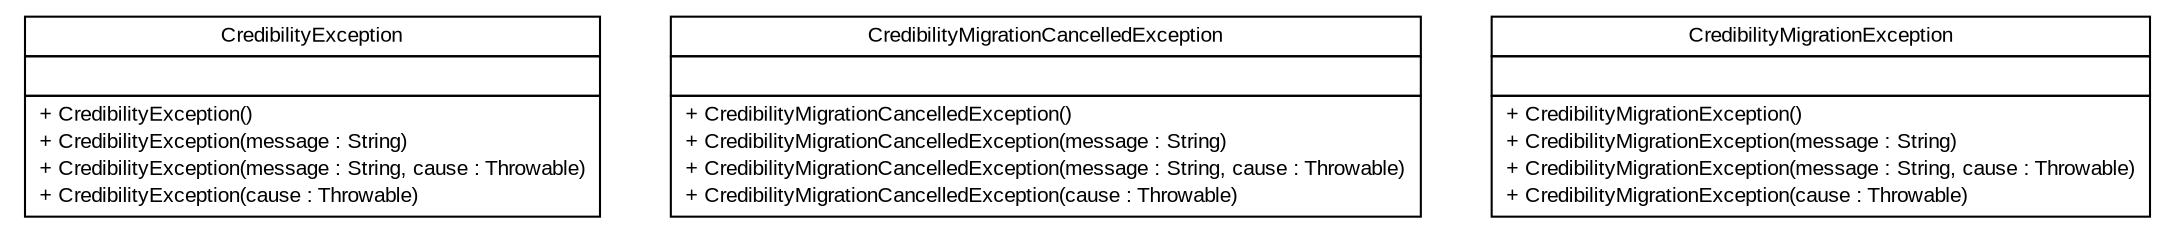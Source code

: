 #!/usr/local/bin/dot
#
# Class diagram 
# Generated by UMLGraph version R5_6-24-gf6e263 (http://www.umlgraph.org/)
#

digraph G {
	edge [fontname="arial",fontsize=10,labelfontname="arial",labelfontsize=10];
	node [fontname="arial",fontsize=10,shape=plaintext];
	nodesep=0.25;
	ranksep=0.5;
	// gov.sandia.cf.exceptions.CredibilityException
	c10753 [label=<<table title="gov.sandia.cf.exceptions.CredibilityException" border="0" cellborder="1" cellspacing="0" cellpadding="2" port="p" href="./CredibilityException.html">
		<tr><td><table border="0" cellspacing="0" cellpadding="1">
<tr><td align="center" balign="center"> CredibilityException </td></tr>
		</table></td></tr>
		<tr><td><table border="0" cellspacing="0" cellpadding="1">
<tr><td align="left" balign="left">  </td></tr>
		</table></td></tr>
		<tr><td><table border="0" cellspacing="0" cellpadding="1">
<tr><td align="left" balign="left"> + CredibilityException() </td></tr>
<tr><td align="left" balign="left"> + CredibilityException(message : String) </td></tr>
<tr><td align="left" balign="left"> + CredibilityException(message : String, cause : Throwable) </td></tr>
<tr><td align="left" balign="left"> + CredibilityException(cause : Throwable) </td></tr>
		</table></td></tr>
		</table>>, URL="./CredibilityException.html", fontname="arial", fontcolor="black", fontsize=10.0];
	// gov.sandia.cf.exceptions.CredibilityMigrationCancelledException
	c10754 [label=<<table title="gov.sandia.cf.exceptions.CredibilityMigrationCancelledException" border="0" cellborder="1" cellspacing="0" cellpadding="2" port="p" href="./CredibilityMigrationCancelledException.html">
		<tr><td><table border="0" cellspacing="0" cellpadding="1">
<tr><td align="center" balign="center"> CredibilityMigrationCancelledException </td></tr>
		</table></td></tr>
		<tr><td><table border="0" cellspacing="0" cellpadding="1">
<tr><td align="left" balign="left">  </td></tr>
		</table></td></tr>
		<tr><td><table border="0" cellspacing="0" cellpadding="1">
<tr><td align="left" balign="left"> + CredibilityMigrationCancelledException() </td></tr>
<tr><td align="left" balign="left"> + CredibilityMigrationCancelledException(message : String) </td></tr>
<tr><td align="left" balign="left"> + CredibilityMigrationCancelledException(message : String, cause : Throwable) </td></tr>
<tr><td align="left" balign="left"> + CredibilityMigrationCancelledException(cause : Throwable) </td></tr>
		</table></td></tr>
		</table>>, URL="./CredibilityMigrationCancelledException.html", fontname="arial", fontcolor="black", fontsize=10.0];
	// gov.sandia.cf.exceptions.CredibilityMigrationException
	c10755 [label=<<table title="gov.sandia.cf.exceptions.CredibilityMigrationException" border="0" cellborder="1" cellspacing="0" cellpadding="2" port="p" href="./CredibilityMigrationException.html">
		<tr><td><table border="0" cellspacing="0" cellpadding="1">
<tr><td align="center" balign="center"> CredibilityMigrationException </td></tr>
		</table></td></tr>
		<tr><td><table border="0" cellspacing="0" cellpadding="1">
<tr><td align="left" balign="left">  </td></tr>
		</table></td></tr>
		<tr><td><table border="0" cellspacing="0" cellpadding="1">
<tr><td align="left" balign="left"> + CredibilityMigrationException() </td></tr>
<tr><td align="left" balign="left"> + CredibilityMigrationException(message : String) </td></tr>
<tr><td align="left" balign="left"> + CredibilityMigrationException(message : String, cause : Throwable) </td></tr>
<tr><td align="left" balign="left"> + CredibilityMigrationException(cause : Throwable) </td></tr>
		</table></td></tr>
		</table>>, URL="./CredibilityMigrationException.html", fontname="arial", fontcolor="black", fontsize=10.0];
}


